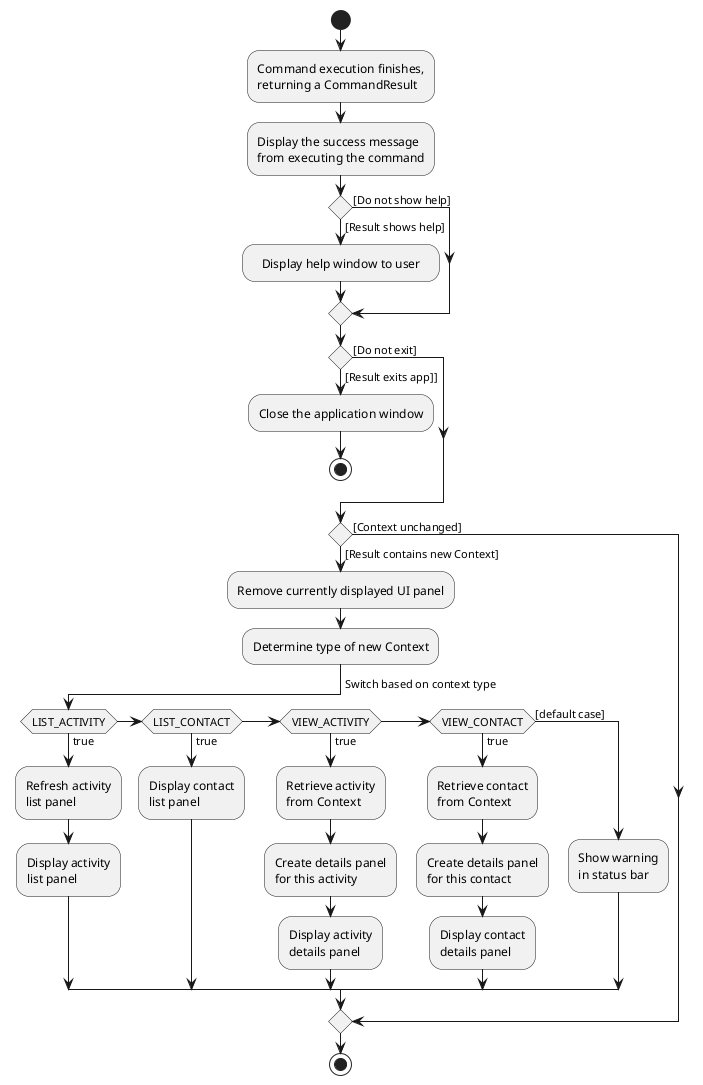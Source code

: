 @startuml
start

'Since the beta syntax does not support placing the condition outside the
'diamond we place it as the true branch instead.

:Command execution finishes,
returning a CommandResult;

:Display the success message
from executing the command;

if () then ([Result shows help])
    :   Display help window to user   ;
else ([Do not show help])
endif

if () then ([Result exits app]])
    :Close the application window;
    stop
else([Do not exit])
endif

if () then ([Result contains new Context])
    :Remove currently displayed UI panel;
    :Determine type of new Context;
    -> Switch based on context type;
    if (LIST_ACTIVITY) then (true)
        :Refresh activity
        list panel;
        :Display activity
        list panel;
    elseif(LIST_CONTACT) then (true)
        :Display contact
        list panel;
    elseif(VIEW_ACTIVITY) then (true)
        :Retrieve activity
        from Context;
        :Create details panel
        for this activity;
        :Display activity
        details panel;
    elseif(VIEW_CONTACT) then (true)
        :Retrieve contact
        from Context;
        :Create details panel
        for this contact;
        :Display contact
        details panel;
    else ([default case])
        :Show warning
        in status bar;
    endif
else([Context unchanged])
endif
stop
@enduml
